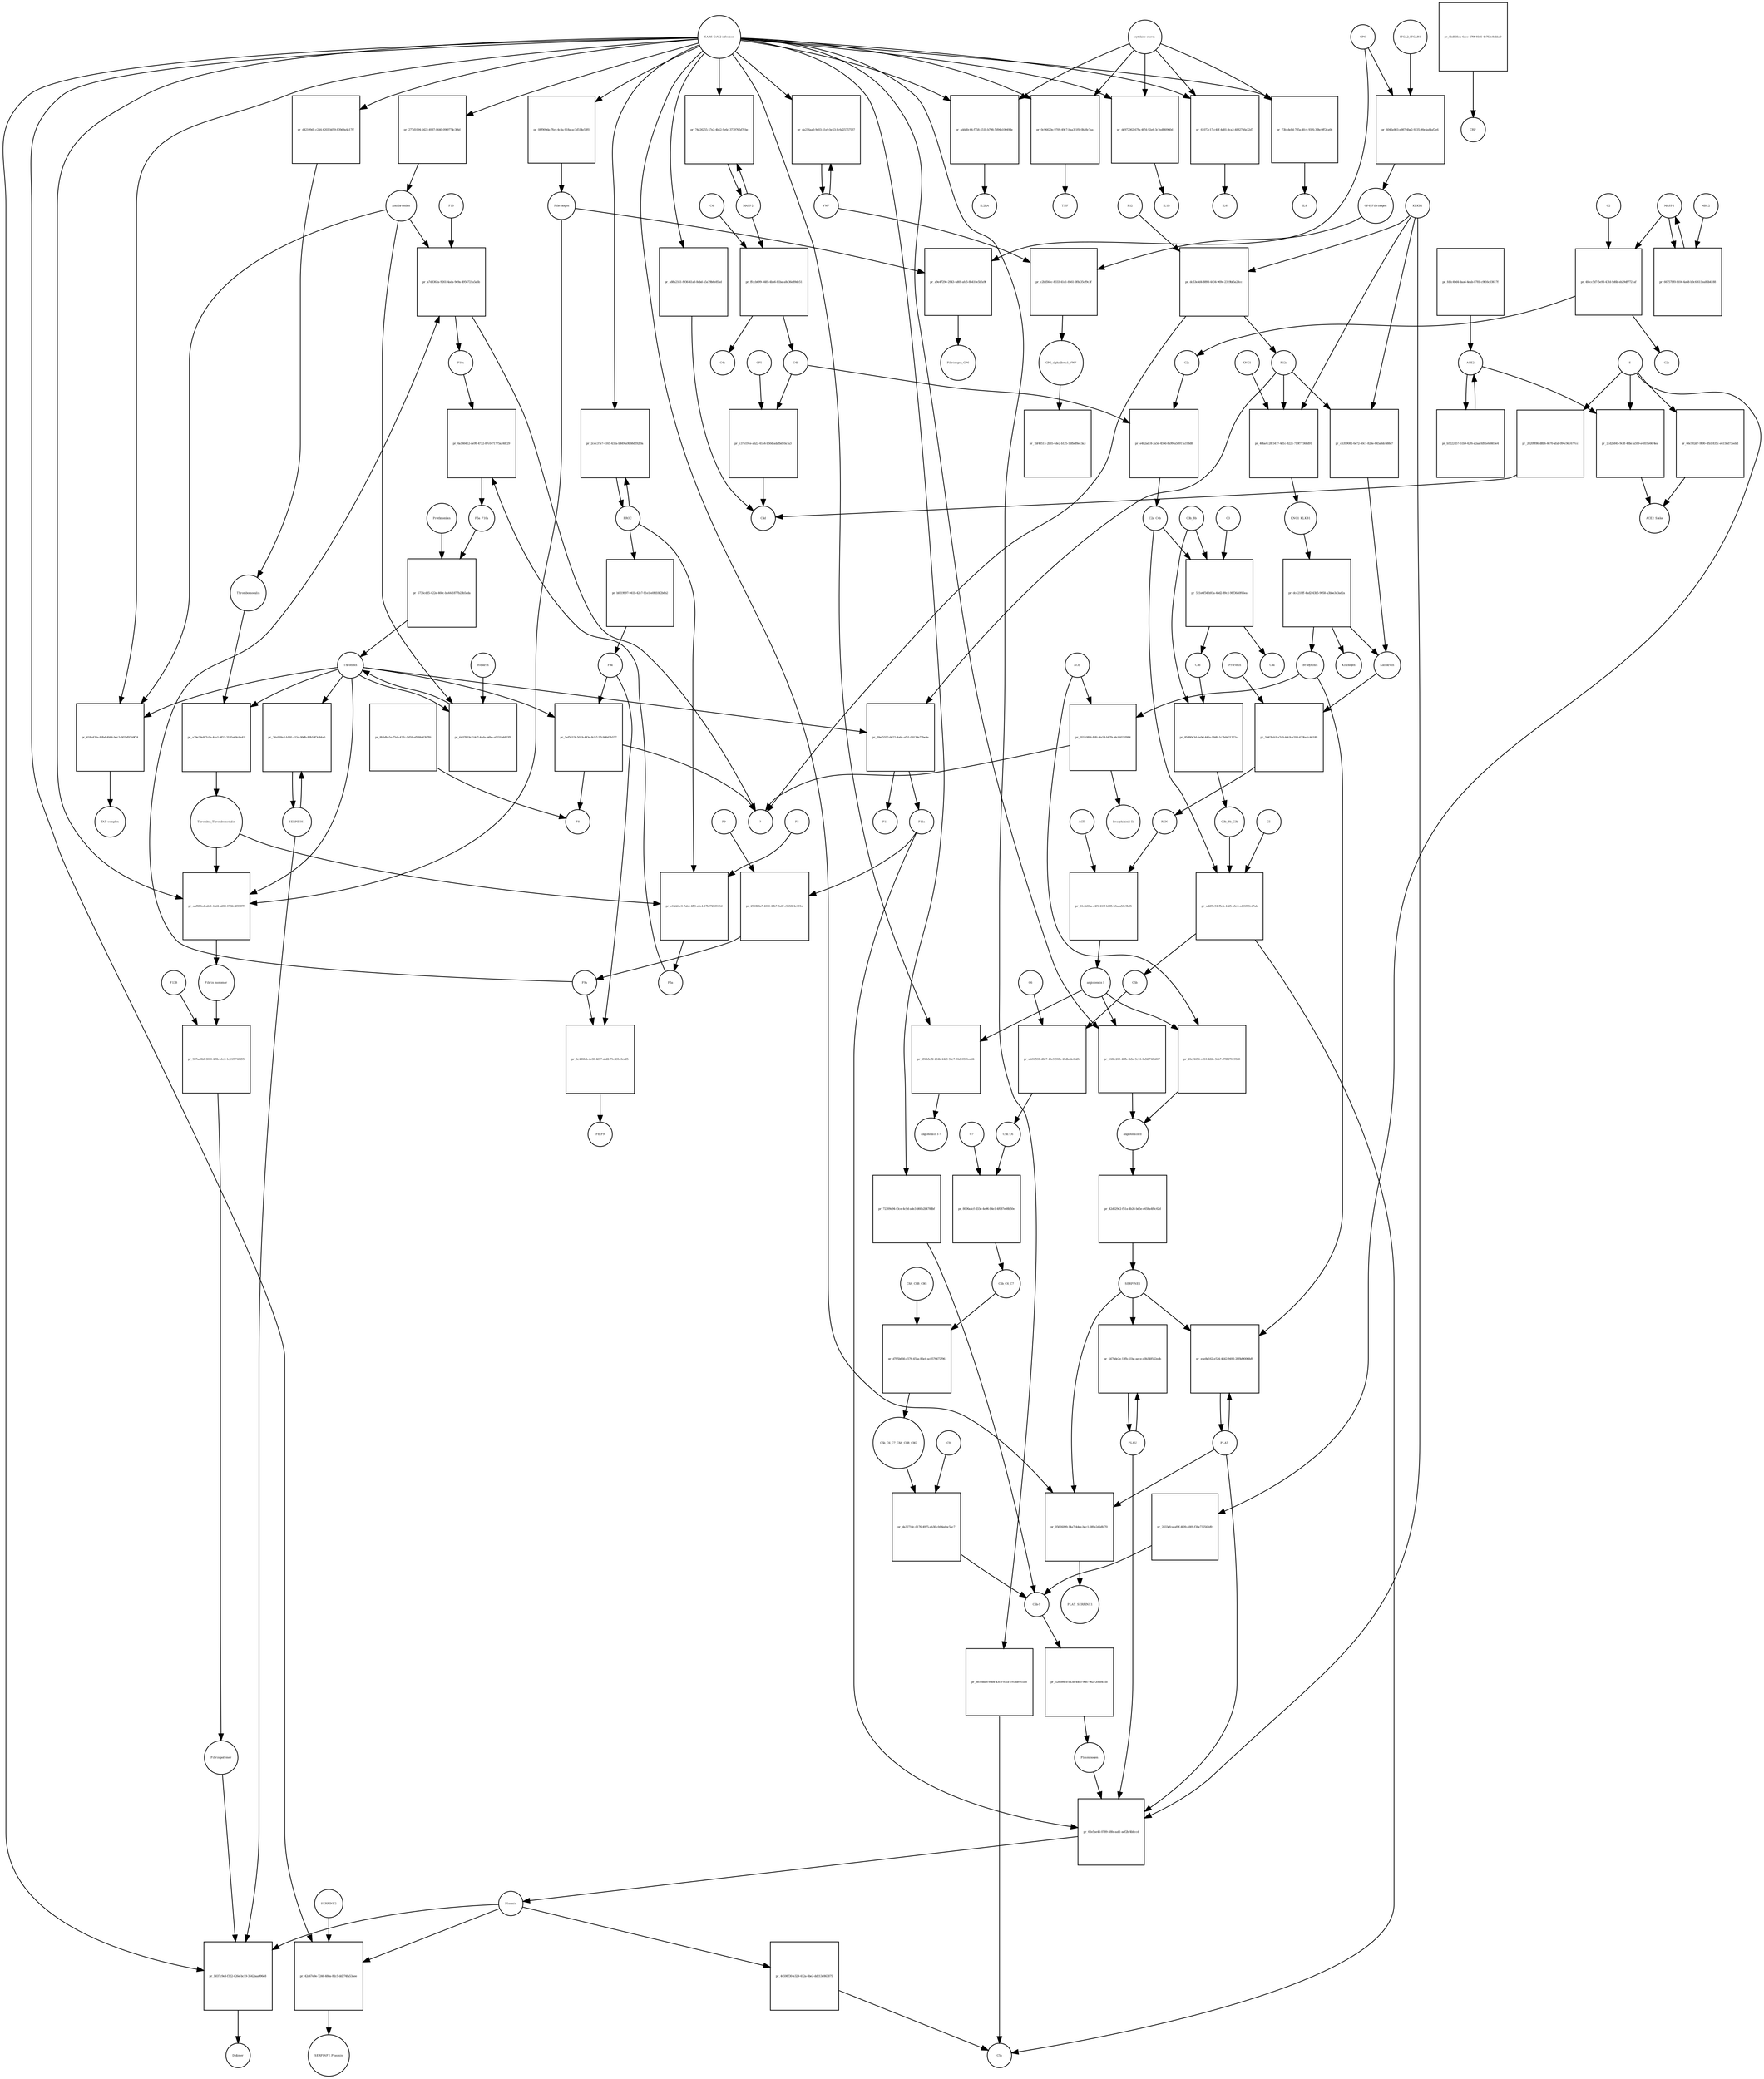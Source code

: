 strict digraph  {
C4b [annotation="", bipartite=0, cls=macromolecule, fontsize=4, label=C4b, shape=circle];
"pr_e482adc8-2a5d-459d-8a99-a58917a198d8" [annotation="", bipartite=1, cls=process, fontsize=4, label="pr_e482adc8-2a5d-459d-8a99-a58917a198d8", shape=square];
C2a [annotation="", bipartite=0, cls=macromolecule, fontsize=4, label=C2a, shape=circle];
C2a_C4b [annotation="", bipartite=0, cls=complex, fontsize=4, label=C2a_C4b, shape=circle];
C3b [annotation="", bipartite=0, cls=macromolecule, fontsize=4, label=C3b, shape=circle];
"pr_85d80c3d-5e9d-446a-994b-1c2b0d21322a" [annotation="", bipartite=1, cls=process, fontsize=4, label="pr_85d80c3d-5e9d-446a-994b-1c2b0d21322a", shape=square];
C3b_Bb [annotation="urn_miriam_pubmed_12440962|urn_miriam_brenda_3.4.21.47", bipartite=0, cls=complex, fontsize=4, label=C3b_Bb, shape=circle];
C3b_Bb_C3b [annotation="urn_miriam_pubmed_12440962|urn_miriam_brenda_34.4.21.47", bipartite=0, cls=complex, fontsize=4, label=C3b_Bb_C3b, shape=circle];
"pr_c37e191e-ab22-41a4-b50d-adafbd10a7a3" [annotation="", bipartite=1, cls=process, fontsize=4, label="pr_c37e191e-ab22-41a4-b50d-adafbd10a7a3", shape=square];
C4d [annotation="", bipartite=0, cls=macromolecule, fontsize=4, label=C4d, shape=circle];
CFI [annotation="urn_miriam_hgnc_HGNC%3A2771", bipartite=0, cls=macromolecule, fontsize=4, label=CFI, shape=circle];
"pr_8b6dba5a-f7eb-427c-9d59-ef988d43b7f6" [annotation="", bipartite=1, cls=process, fontsize=4, label="pr_8b6dba5a-f7eb-427c-9d59-ef988d43b7f6", shape=square];
F8 [annotation="urn_miriam_hgnc_HGNC%3A3546", bipartite=0, cls=macromolecule, fontsize=4, label=F8, shape=circle];
"pr_277d1094-5422-4987-8640-09f9774c3f4d" [annotation="", bipartite=1, cls=process, fontsize=4, label="pr_277d1094-5422-4987-8640-09f9774c3f4d", shape=square];
Antithrombin [annotation="urn_miriam_hgnc_HGNC%3A775", bipartite=0, cls=macromolecule, fontsize=4, label=Antithrombin, shape=circle];
"SARS-CoV-2 infection" [annotation=urn_miriam_taxonomy_2697049, bipartite=0, cls=phenotype, fontsize=4, label="SARS-CoV-2 infection", shape=circle];
S [annotation="urn_miriam_uniprot_P0DTC2|urn_miriam_uniprot_P59594", bipartite=0, cls=macromolecule, fontsize=4, label=S, shape=circle];
"pr_66c902d7-9f00-4fb1-835c-e6158d73eebd" [annotation="", bipartite=1, cls="omitted process", fontsize=4, label="pr_66c902d7-9f00-4fb1-835c-e6158d73eebd", shape=square];
ACE2_Spike [annotation="", bipartite=0, cls=complex, fontsize=4, label=ACE2_Spike, shape=circle];
Bradykinin [annotation="urn_miriam_obo.chebi_CHEBI%3A3165", bipartite=0, cls=macromolecule, fontsize=4, label=Bradykinin, shape=circle];
"pr_05510f66-8dfc-4a54-bb79-34cf6021f884" [annotation="", bipartite=1, cls=process, fontsize=4, label="pr_05510f66-8dfc-4a54-bb79-34cf6021f884", shape=square];
"Bradykinin(1-5)" [annotation="", bipartite=0, cls=macromolecule, fontsize=4, label="Bradykinin(1-5)", shape=circle];
"?" [annotation="", bipartite=0, cls=macromolecule, fontsize=4, label="?", shape=circle];
ACE [annotation="urn_miriam_hgnc_HGNC%3A2707", bipartite=0, cls=macromolecule, fontsize=4, label=ACE, shape=circle];
ACE2 [annotation="urn_miriam_hgnc_HGNC%3A13557", bipartite=0, cls=macromolecule, fontsize=4, label=ACE2, shape=circle];
"pr_b5222457-51b9-42f6-a2aa-fd91e6d403e4" [annotation="", bipartite=1, cls=process, fontsize=4, label="pr_b5222457-51b9-42f6-a2aa-fd91e6d403e4", shape=square];
"pr_2cd25845-9c3f-43bc-a599-e4819e66f4ea" [annotation="", bipartite=1, cls=process, fontsize=4, label="pr_2cd25845-9c3f-43bc-a599-e4819e66f4ea", shape=square];
"pr_fd2c49d4-daa6-4eab-8781-c9f16c03617f" [annotation="", bipartite=1, cls=process, fontsize=4, label="pr_fd2c49d4-daa6-4eab-8781-c9f16c03617f", shape=square];
"angiotensin I" [annotation="urn_miriam_obo.chebi_CHEBI%3A2718", bipartite=0, cls="simple chemical", fontsize=4, label="angiotensin I", shape=circle];
"pr_d92b5cf2-234b-4429-96c7-96d10591ead4" [annotation="", bipartite=1, cls=process, fontsize=4, label="pr_d92b5cf2-234b-4429-96c7-96d10591ead4", shape=square];
"angiotensin I-7" [annotation="urn_miriam_obo.chebi_CHEBI%3A55438", bipartite=0, cls="simple chemical", fontsize=4, label="angiotensin I-7", shape=circle];
"pr_20209f86-d8b6-4670-afaf-094c9dc677cc" [annotation="", bipartite=1, cls=process, fontsize=4, label="pr_20209f86-d8b6-4670-afaf-094c9dc677cc", shape=square];
"pr_2833efca-af0f-4f09-a009-f38e732562d9" [annotation="", bipartite=1, cls=process, fontsize=4, label="pr_2833efca-af0f-4f09-a009-f38e732562d9", shape=square];
"C5b-9" [annotation="", bipartite=0, cls=complex, fontsize=4, label="C5b-9", shape=circle];
"pr_5bd535ca-6acc-479f-93e5-4e752c8dbba0" [annotation="", bipartite=1, cls=process, fontsize=4, label="pr_5bd535ca-6acc-479f-93e5-4e752c8dbba0", shape=square];
CRP [annotation="urn_miriam_hgnc_HGNC%3A2367", bipartite=0, cls=macromolecule, fontsize=4, label=CRP, shape=circle];
VWF [annotation="", bipartite=0, cls=macromolecule, fontsize=4, label=VWF, shape=circle];
"pr_da216aa0-9c03-41e9-bc63-bc6d25757537" [annotation="", bipartite=1, cls=process, fontsize=4, label="pr_da216aa0-9c03-41e9-bc63-bc6d25757537", shape=square];
PROC [annotation="urn_miriam_hgnc_HGNC%3A9451", bipartite=0, cls=macromolecule, fontsize=4, label=PROC, shape=circle];
"pr_2cec37e7-4165-432a-b449-a9b68d292f0a" [annotation="", bipartite=1, cls=process, fontsize=4, label="pr_2cec37e7-4165-432a-b449-a9b68d292f0a", shape=square];
"pr_a88a2161-f936-41a3-8dbd-a5a79b6e85ad" [annotation="", bipartite=1, cls=process, fontsize=4, label="pr_a88a2161-f936-41a3-8dbd-a5a79b6e85ad", shape=square];
Plasmin [annotation="urn_miriam_hgnc_HGNC%3A9051", bipartite=0, cls=macromolecule, fontsize=4, label=Plasmin, shape=circle];
"pr_42d67e9e-7246-488a-82c5-dd274fa53aee" [annotation="", bipartite=1, cls=process, fontsize=4, label="pr_42d67e9e-7246-488a-82c5-dd274fa53aee", shape=square];
SERPINF2 [annotation="urn_miriam_hgnc_HGNC%3A9075", bipartite=0, cls=macromolecule, fontsize=4, label=SERPINF2, shape=circle];
SERPINF2_Plasmin [annotation="", bipartite=0, cls=complex, fontsize=4, label=SERPINF2_Plasmin, shape=circle];
"pr_d42109d1-c244-4203-b059-839d9a4a17ff" [annotation="", bipartite=1, cls=process, fontsize=4, label="pr_d42109d1-c244-4203-b059-839d9a4a17ff", shape=square];
Thrombomodulin [annotation="urn_miriam_hgnc_HGNC%3A11784", bipartite=0, cls=macromolecule, fontsize=4, label=Thrombomodulin, shape=circle];
KLKB1 [annotation=urn_miriam_hgnc_6371, bipartite=0, cls=macromolecule, fontsize=4, label=KLKB1, shape=circle];
"pr_c6399082-6e72-40c1-828e-645a3dc688d7" [annotation="", bipartite=1, cls=process, fontsize=4, label="pr_c6399082-6e72-40c1-828e-645a3dc688d7", shape=square];
Kallikrein [annotation=urn_miriam_hgnc_6371, bipartite=0, cls=macromolecule, fontsize=4, label=Kallikrein, shape=circle];
F12a [annotation="urn_miriam_hgnc_HGNC%3A3530", bipartite=0, cls=macromolecule, fontsize=4, label=F12a, shape=circle];
KNG1_KLKB1 [annotation=urn_miriam_pubmed_17598838, bipartite=0, cls=complex, fontsize=4, label=KNG1_KLKB1, shape=circle];
"pr_dcc218ff-4ad2-43b5-9058-a3bbe3c3ad2a" [annotation="", bipartite=1, cls=process, fontsize=4, label="pr_dcc218ff-4ad2-43b5-9058-a3bbe3c3ad2a", shape=square];
Kininogen [annotation="urn_miriam_hgnc_HGNC%3A6383", bipartite=0, cls=macromolecule, fontsize=4, label=Kininogen, shape=circle];
"pr_72209d94-f3ce-4c9d-ade3-d60b2b478dbf" [annotation="", bipartite=1, cls=process, fontsize=4, label="pr_72209d94-f3ce-4c9d-ade3-d60b2b478dbf", shape=square];
"pr_8fcedda6-edd4-43cb-931a-c913ae951aff" [annotation="", bipartite=1, cls=process, fontsize=4, label="pr_8fcedda6-edd4-43cb-931a-c913ae951aff", shape=square];
C5a [annotation="", bipartite=0, cls=macromolecule, fontsize=4, label=C5a, shape=circle];
PLAT [annotation="urn_miriam_hgnc_HGNC%3A9051", bipartite=0, cls=macromolecule, fontsize=4, label=PLAT, shape=circle];
"pr_e4e8e162-e524-4642-9493-28f8d90068d9" [annotation="", bipartite=1, cls=process, fontsize=4, label="pr_e4e8e162-e524-4642-9493-28f8d90068d9", shape=square];
SERPINE1 [annotation="urn_miriam_hgnc_HGNC%3A8593", bipartite=0, cls=macromolecule, fontsize=4, label=SERPINE1, shape=circle];
AGT [annotation="urn_miriam_hgnc_HGNC%3A333", bipartite=0, cls=macromolecule, fontsize=4, label=AGT, shape=circle];
"pr_61c3d1ba-e4f1-416f-b085-b9aea56c9b35" [annotation="", bipartite=1, cls=process, fontsize=4, label="pr_61c3d1ba-e4f1-416f-b085-b9aea56c9b35", shape=square];
REN [annotation="urn_miriam_hgnc_HGNC%3A9958", bipartite=0, cls=macromolecule, fontsize=4, label=REN, shape=circle];
C2 [annotation="urn_miriam_hgnc_HGNC%3A1248", bipartite=0, cls=macromolecule, fontsize=4, label=C2, shape=circle];
"pr_4fecc5d7-5e93-43fd-9d6b-eb29df7721af" [annotation="", bipartite=1, cls=process, fontsize=4, label="pr_4fecc5d7-5e93-43fd-9d6b-eb29df7721af", shape=square];
C2b [annotation="", bipartite=0, cls=macromolecule, fontsize=4, label=C2b, shape=circle];
MASP1 [annotation="", bipartite=0, cls=macromolecule, fontsize=4, label=MASP1, shape=circle];
MASP2 [annotation="", bipartite=0, cls=macromolecule, fontsize=4, label=MASP2, shape=circle];
"pr_74e26255-57e2-4b52-9e6c-3739765d7cbe" [annotation="", bipartite=1, cls=process, fontsize=4, label="pr_74e26255-57e2-4b52-9e6c-3739765d7cbe", shape=square];
"pr_66757bf0-f104-4a68-b0c6-611ea86b4188" [annotation="", bipartite=1, cls=process, fontsize=4, label="pr_66757bf0-f104-4a68-b0c6-611ea86b4188", shape=square];
MBL2 [annotation=urn_miriam_hgnc_6902, bipartite=0, cls=macromolecule, fontsize=4, label=MBL2, shape=circle];
F10 [annotation="urn_miriam_hgnc_HGNC%3A3528", bipartite=0, cls=macromolecule, fontsize=4, label=F10, shape=circle];
"pr_a7d8362a-9261-4ada-9e9a-4956721a5a6b" [annotation="", bipartite=1, cls=process, fontsize=4, label="pr_a7d8362a-9261-4ada-9e9a-4956721a5a6b", shape=square];
F10a [annotation="urn_miriam_hgnc_HGNC%3A3528", bipartite=0, cls=macromolecule, fontsize=4, label=F10a, shape=circle];
F9a [annotation="", bipartite=0, cls=macromolecule, fontsize=4, label=F9a, shape=circle];
C3 [annotation="urn_miriam_hgnc_HGNC%3A1318", bipartite=0, cls=macromolecule, fontsize=4, label=C3, shape=circle];
"pr_521e6f54-b93a-48d2-89c2-98f36a0f66ea" [annotation="", bipartite=1, cls=process, fontsize=4, label="pr_521e6f54-b93a-48d2-89c2-98f36a0f66ea", shape=square];
C3a [annotation="", bipartite=0, cls=macromolecule, fontsize=4, label=C3a, shape=circle];
Prorenin [annotation="", bipartite=0, cls=macromolecule, fontsize=4, label=Prorenin, shape=circle];
"pr_5942fab3-a7d0-4dc9-a208-430ba1c46189" [annotation="", bipartite=1, cls=process, fontsize=4, label="pr_5942fab3-a7d0-4dc9-a208-430ba1c46189", shape=square];
F8a [annotation="urn_miriam_hgnc_HGNC%3A3546", bipartite=0, cls=macromolecule, fontsize=4, label=F8a, shape=circle];
"pr_5ef5615f-5019-443e-8cb7-57c8d6d2b577" [annotation="", bipartite=1, cls=process, fontsize=4, label="pr_5ef5615f-5019-443e-8cb7-57c8d6d2b577", shape=square];
Thrombin [annotation="urn_miriam_hgnc_HGNC%3A3535", bipartite=0, cls=macromolecule, fontsize=4, label=Thrombin, shape=circle];
"pr_6407819c-14c7-44da-b6be-af4310dd82f9" [annotation="", bipartite=1, cls=process, fontsize=4, label="pr_6407819c-14c7-44da-b6be-af4310dd82f9", shape=square];
Heparin [annotation="urn_miriam_pubmed_708377|urn_miriam_obo.chebi_CHEBI%3A28304", bipartite=0, cls="simple chemical", fontsize=4, label=Heparin, shape=circle];
"pr_26cf4656-cd10-422e-9db7-d78f27619568" [annotation="", bipartite=1, cls=process, fontsize=4, label="pr_26cf4656-cd10-422e-9db7-d78f27619568", shape=square];
"angiotensin II" [annotation="urn_miriam_obo.chebi_CHEBI%3A2718", bipartite=0, cls="simple chemical", fontsize=4, label="angiotensin II", shape=circle];
PLAU [annotation="", bipartite=0, cls=macromolecule, fontsize=4, label=PLAU, shape=circle];
"pr_5478de2e-12fb-41ba-aece-d0b348542edb" [annotation="", bipartite=1, cls=process, fontsize=4, label="pr_5478de2e-12fb-41ba-aece-d0b348542edb", shape=square];
F12 [annotation="urn_miriam_hgnc_HGNC%3A3530", bipartite=0, cls=macromolecule, fontsize=4, label=F12, shape=circle];
"pr_dc53e3d4-8898-4434-969c-2319bf5a28cc" [annotation="", bipartite=1, cls=process, fontsize=4, label="pr_dc53e3d4-8898-4434-969c-2319bf5a28cc", shape=square];
"pr_39ef5552-6622-4a6c-af51-09139a72be8e" [annotation="", bipartite=1, cls=process, fontsize=4, label="pr_39ef5552-6622-4a6c-af51-09139a72be8e", shape=square];
F11 [annotation="urn_miriam_hgnc_HGNC%3A3529", bipartite=0, cls=macromolecule, fontsize=4, label=F11, shape=circle];
F11a [annotation="urn_miriam_hgnc_HGNC%3A3529", bipartite=0, cls=macromolecule, fontsize=4, label=F11a, shape=circle];
C4 [annotation="", bipartite=0, cls=macromolecule, fontsize=4, label=C4, shape=circle];
"pr_ffccb699-3485-4bb6-81ba-a8c36e89de51" [annotation="", bipartite=1, cls=process, fontsize=4, label="pr_ffccb699-3485-4bb6-81ba-a8c36e89de51", shape=square];
C4a [annotation="", bipartite=0, cls=macromolecule, fontsize=4, label=C4a, shape=circle];
"pr_05626099-14a7-4dee-bcc1-089e2d6dfc70" [annotation="", bipartite=1, cls=process, fontsize=4, label="pr_05626099-14a7-4dee-bcc1-089e2d6dfc70", shape=square];
PLAT_SERPINE1 [annotation=urn_miriam_pubmed_22449964, bipartite=0, cls=complex, fontsize=4, label=PLAT_SERPINE1, shape=circle];
"pr_6c4d6fab-de30-4217-ab22-71c431e3ca25" [annotation="", bipartite=1, cls=process, fontsize=4, label="pr_6c4d6fab-de30-4217-ab22-71c431e3ca25", shape=square];
F8_F9 [annotation=urn_miriam_pubmed_22471307, bipartite=0, cls=complex, fontsize=4, label=F8_F9, shape=circle];
"pr_6a146412-de99-4722-87c0-71775a248f29" [annotation="", bipartite=1, cls=process, fontsize=4, label="pr_6a146412-de99-4722-87c0-71775a248f29", shape=square];
F5a [annotation="urn_miriam_hgnc_HGNC%3A3542", bipartite=0, cls=macromolecule, fontsize=4, label=F5a, shape=circle];
F5a_F10a [annotation=urn_miriam_pubmed_2303476, bipartite=0, cls=complex, fontsize=4, label=F5a_F10a, shape=circle];
F5 [annotation="urn_miriam_hgnc_HGNC%3A3541", bipartite=0, cls=macromolecule, fontsize=4, label=F5, shape=circle];
"pr_e04dd4c0-7ab3-4ff3-a9e4-17b97233949d" [annotation="", bipartite=1, cls=process, fontsize=4, label="pr_e04dd4c0-7ab3-4ff3-a9e4-17b97233949d", shape=square];
Thrombin_Thrombomodulin [annotation="urn_miriam_pubmed_6282863|urn_miriam_taxonomy_9986", bipartite=0, cls=complex, fontsize=4, label=Thrombin_Thrombomodulin, shape=circle];
SERPINH1 [annotation="urn_miriam_hgnc_HGNC%3A1546", bipartite=0, cls=macromolecule, fontsize=4, label=SERPINH1, shape=circle];
"pr_24a969a2-b191-415d-99db-8db54f3c84a0" [annotation="", bipartite=1, cls=process, fontsize=4, label="pr_24a969a2-b191-415d-99db-8db54f3c84a0", shape=square];
Fibrinogen [annotation=urn_miriam_pubmed_19296670, bipartite=0, cls=complex, fontsize=4, label=Fibrinogen, shape=circle];
"pr_aaf880ed-a2d1-44d4-a283-0732c4f3987f" [annotation="", bipartite=1, cls=process, fontsize=4, label="pr_aaf880ed-a2d1-44d4-a283-0732c4f3987f", shape=square];
"Fibrin monomer" [annotation="", bipartite=0, cls=macromolecule, fontsize=4, label="Fibrin monomer", shape=circle];
C5 [annotation="urn_miriam_hgnc_HGNC%3A1331", bipartite=0, cls=macromolecule, fontsize=4, label=C5, shape=circle];
"pr_a42f1c94-f5cb-4425-b5c3-ed21f69cd7ab" [annotation="", bipartite=1, cls=process, fontsize=4, label="pr_a42f1c94-f5cb-4425-b5c3-ed21f69cd7ab", shape=square];
C5b [annotation="", bipartite=0, cls=macromolecule, fontsize=4, label=C5b, shape=circle];
"pr_ab31f598-d8c7-40e9-908e-20dbcde6b2fc" [annotation="", bipartite=1, cls=process, fontsize=4, label="pr_ab31f598-d8c7-40e9-908e-20dbcde6b2fc", shape=square];
C6 [annotation="urn_miriam_hgnc_HGNC%3A1339", bipartite=0, cls=macromolecule, fontsize=4, label=C6, shape=circle];
C5b_C6 [annotation="", bipartite=0, cls=complex, fontsize=4, label=C5b_C6, shape=circle];
"pr_8006a5cf-d33e-4e96-b4e1-4f087e08b50e" [annotation="", bipartite=1, cls=process, fontsize=4, label="pr_8006a5cf-d33e-4e96-b4e1-4f087e08b50e", shape=square];
C7 [annotation="urn_miriam_hgnc_HGNC%3A1346", bipartite=0, cls=macromolecule, fontsize=4, label=C7, shape=circle];
C5b_C6_C7 [annotation=urn_miriam_pubmed_28630159, bipartite=0, cls=complex, fontsize=4, label=C5b_C6_C7, shape=circle];
"pr_d705b666-a576-455a-86e4-ac8576672f96" [annotation="", bipartite=1, cls=process, fontsize=4, label="pr_d705b666-a576-455a-86e4-ac8576672f96", shape=square];
C8A_C8B_C8G [annotation="", bipartite=0, cls=complex, fontsize=4, label=C8A_C8B_C8G, shape=circle];
C5b_C6_C7_C8A_C8B_C8G [annotation=urn_miriam_pubmed_28630159, bipartite=0, cls=complex, fontsize=4, label=C5b_C6_C7_C8A_C8B_C8G, shape=circle];
"pr_da32710c-0176-4975-ab30-cb94edbc5ac7" [annotation="", bipartite=1, cls=process, fontsize=4, label="pr_da32710c-0176-4975-ab30-cb94edbc5ac7", shape=square];
C9 [annotation="urn_miriam_hgnc_HGNC%3A1358", bipartite=0, cls=macromolecule, fontsize=4, label=C9, shape=circle];
"pr_168fc269-48fb-4b5e-9c16-6a52f748b867" [annotation="", bipartite=1, cls=process, fontsize=4, label="pr_168fc269-48fb-4b5e-9c16-6a52f748b867", shape=square];
"pr_dc972062-67fa-4f7d-92e6-3c7edf80960d" [annotation="", bipartite=1, cls=process, fontsize=4, label="pr_dc972062-67fa-4f7d-92e6-3c7edf80960d", shape=square];
IL1B [annotation=urn_miriam_hgnc_5992, bipartite=0, cls=macromolecule, fontsize=4, label=IL1B, shape=circle];
"cytokine storm" [annotation=urn_miriam_pubmed_2504360, bipartite=0, cls=phenotype, fontsize=4, label="cytokine storm", shape=circle];
"pr_08f909da-7fe4-4c3a-918a-ac3d514e52f0" [annotation="", bipartite=1, cls=process, fontsize=4, label="pr_08f909da-7fe4-4c3a-918a-ac3d514e52f0", shape=square];
"pr_61072c17-c48f-4d81-8ca2-4882756e32d7" [annotation="", bipartite=1, cls=process, fontsize=4, label="pr_61072c17-c48f-4d81-8ca2-4882756e32d7", shape=square];
IL6 [annotation=urn_miriam_hgnc_6018, bipartite=0, cls=macromolecule, fontsize=4, label=IL6, shape=circle];
"pr_73b1debd-785a-4fc4-93f6-30bc0ff2ca66" [annotation="", bipartite=1, cls=process, fontsize=4, label="pr_73b1debd-785a-4fc4-93f6-30bc0ff2ca66", shape=square];
IL8 [annotation="urn_miriam_hgnc_HGNC%3A6025", bipartite=0, cls=macromolecule, fontsize=4, label=IL8, shape=circle];
"pr_addd0c44-f758-451b-b798-5d94b10049de" [annotation="", bipartite=1, cls=process, fontsize=4, label="pr_addd0c44-f758-451b-b798-5d94b10049de", shape=square];
IL2RA [annotation="urn_miriam_hgnc_HGNC%3A6008", bipartite=0, cls=macromolecule, fontsize=4, label=IL2RA, shape=circle];
Plasminogen [annotation="urn_miriam_hgnc_HGNC%3A9071", bipartite=0, cls=macromolecule, fontsize=4, label=Plasminogen, shape=circle];
"pr_62e5ae45-0789-48fe-aaf1-aef2bf4bbccd" [annotation="", bipartite=1, cls=process, fontsize=4, label="pr_62e5ae45-0789-48fe-aaf1-aef2bf4bbccd", shape=square];
"pr_418e432e-8dbd-4bb6-b6c3-002bf97b9f74" [annotation="", bipartite=1, cls=process, fontsize=4, label="pr_418e432e-8dbd-4bb6-b6c3-002bf97b9f74", shape=square];
"TAT complex" [annotation=urn_miriam_pubmed_22930518, bipartite=0, cls=complex, fontsize=4, label="TAT complex", shape=circle];
Prothrombin [annotation="urn_miriam_hgnc_HGNC%3A3535", bipartite=0, cls=macromolecule, fontsize=4, label=Prothrombin, shape=circle];
"pr_5736cdd5-422e-460c-ba44-1877b23b5ada" [annotation="", bipartite=1, cls=process, fontsize=4, label="pr_5736cdd5-422e-460c-ba44-1877b23b5ada", shape=square];
"pr_bfd19997-941b-42e7-91e1-e0fd18f2b8b2" [annotation="", bipartite=1, cls=process, fontsize=4, label="pr_bfd19997-941b-42e7-91e1-e0fd18f2b8b2", shape=square];
"pr_42d629c2-f51a-4b26-bd5e-e658a4f8c62d" [annotation="", bipartite=1, cls=process, fontsize=4, label="pr_42d629c2-f51a-4b26-bd5e-e658a4f8c62d", shape=square];
"pr_a39e29a8-7c0a-4aa1-9f11-3185a69c6e41" [annotation="", bipartite=1, cls=process, fontsize=4, label="pr_a39e29a8-7c0a-4aa1-9f11-3185a69c6e41", shape=square];
F9 [annotation="urn_miriam_hgnc_HGNC%3A35531", bipartite=0, cls=macromolecule, fontsize=4, label=F9, shape=circle];
"pr_2518b0a7-4060-49b7-9a8f-c555824c691e" [annotation="", bipartite=1, cls=process, fontsize=4, label="pr_2518b0a7-4060-49b7-9a8f-c555824c691e", shape=square];
"pr_40ba4c28-5477-4d1c-8221-719f77368d91" [annotation="", bipartite=1, cls=process, fontsize=4, label="pr_40ba4c28-5477-4d1c-8221-719f77368d91", shape=square];
KNG1 [annotation=urn_miriam_hgnc_6383, bipartite=0, cls=macromolecule, fontsize=4, label=KNG1, shape=circle];
"pr_528686cd-ba3b-4dc5-9dfc-9d2720ad455b" [annotation="", bipartite=1, cls=process, fontsize=4, label="pr_528686cd-ba3b-4dc5-9dfc-9d2720ad455b", shape=square];
"pr_44598f30-e329-412a-8be2-dd213c863875" [annotation="", bipartite=1, cls=process, fontsize=4, label="pr_44598f30-e329-412a-8be2-dd213c863875", shape=square];
"pr_0c96620e-9709-49c7-baa3-1f0c0b28c7aa" [annotation="", bipartite=1, cls=process, fontsize=4, label="pr_0c96620e-9709-49c7-baa3-1f0c0b28c7aa", shape=square];
TNF [annotation=urn_miriam_hgnc_11892, bipartite=0, cls=macromolecule, fontsize=4, label=TNF, shape=circle];
"pr_987ae0b0-3000-4f0b-b1c2-1c11f1740d95" [annotation="", bipartite=1, cls=process, fontsize=4, label="pr_987ae0b0-3000-4f0b-b1c2-1c11f1740d95", shape=square];
"Fibrin polymer" [annotation="", bipartite=0, cls=macromolecule, fontsize=4, label="Fibrin polymer", shape=circle];
F13B [annotation="", bipartite=0, cls=macromolecule, fontsize=4, label=F13B, shape=circle];
"pr_b037c9e3-f322-426e-bc19-3542baa996e8" [annotation="", bipartite=1, cls=process, fontsize=4, label="pr_b037c9e3-f322-426e-bc19-3542baa996e8", shape=square];
"D-dimer" [annotation=urn_miriam_pubmed_19008457, bipartite=0, cls=macromolecule, fontsize=4, label="D-dimer", shape=circle];
GP6_alpha2beta1_VWF [annotation="", bipartite=0, cls=complex, fontsize=4, label=GP6_alpha2beta1_VWF, shape=circle];
"pr_1bf43511-2b65-4de2-b125-16fbdf8ec3a3" [annotation="", bipartite=1, cls="omitted process", fontsize=4, label="pr_1bf43511-2b65-4de2-b125-16fbdf8ec3a3", shape=square];
GP6 [annotation=urn_miriam_hgnc_14388, bipartite=0, cls=macromolecule, fontsize=4, label=GP6, shape=circle];
"pr_6045e803-e987-4ba2-9235-90e4ad4af2e6" [annotation="", bipartite=1, cls=process, fontsize=4, label="pr_6045e803-e987-4ba2-9235-90e4ad4af2e6", shape=square];
ITGA2_ITGAB1 [annotation="urn_miriam_intact_EBI-16428357", bipartite=0, cls=complex, fontsize=4, label=ITGA2_ITGAB1, shape=circle];
GP6_Fibrinogen [annotation="", bipartite=0, cls=complex, fontsize=4, label=GP6_Fibrinogen, shape=circle];
"pr_c2bd56ec-8333-41c1-8561-0f8a35cf9c3f" [annotation="", bipartite=1, cls=process, fontsize=4, label="pr_c2bd56ec-8333-41c1-8561-0f8a35cf9c3f", shape=square];
"pr_a9e4729e-2943-4d69-afc5-8b410e5bfa9f" [annotation="", bipartite=1, cls=process, fontsize=4, label="pr_a9e4729e-2943-4d69-afc5-8b410e5bfa9f", shape=square];
Fibrinogen_GP6 [annotation=urn_miriam_pubmed_19296670, bipartite=0, cls=complex, fontsize=4, label=Fibrinogen_GP6, shape=circle];
C4b -> "pr_e482adc8-2a5d-459d-8a99-a58917a198d8"  [annotation="", interaction_type=consumption];
C4b -> "pr_c37e191e-ab22-41a4-b50d-adafbd10a7a3"  [annotation="", interaction_type=consumption];
"pr_e482adc8-2a5d-459d-8a99-a58917a198d8" -> C2a_C4b  [annotation="", interaction_type=production];
C2a -> "pr_e482adc8-2a5d-459d-8a99-a58917a198d8"  [annotation="", interaction_type=consumption];
C2a_C4b -> "pr_521e6f54-b93a-48d2-89c2-98f36a0f66ea"  [annotation=urn_miriam_pubmed_12440962, interaction_type=catalysis];
C2a_C4b -> "pr_a42f1c94-f5cb-4425-b5c3-ed21f69cd7ab"  [annotation=urn_miriam_pubmed_28630159, interaction_type=catalysis];
C3b -> "pr_85d80c3d-5e9d-446a-994b-1c2b0d21322a"  [annotation="", interaction_type=consumption];
"pr_85d80c3d-5e9d-446a-994b-1c2b0d21322a" -> C3b_Bb_C3b  [annotation="", interaction_type=production];
C3b_Bb -> "pr_85d80c3d-5e9d-446a-994b-1c2b0d21322a"  [annotation="", interaction_type=consumption];
C3b_Bb -> "pr_521e6f54-b93a-48d2-89c2-98f36a0f66ea"  [annotation=urn_miriam_pubmed_12440962, interaction_type=catalysis];
C3b_Bb_C3b -> "pr_a42f1c94-f5cb-4425-b5c3-ed21f69cd7ab"  [annotation=urn_miriam_pubmed_28630159, interaction_type=catalysis];
"pr_c37e191e-ab22-41a4-b50d-adafbd10a7a3" -> C4d  [annotation="", interaction_type=production];
CFI -> "pr_c37e191e-ab22-41a4-b50d-adafbd10a7a3"  [annotation=urn_miriam_pubmed_19362461, interaction_type=catalysis];
"pr_8b6dba5a-f7eb-427c-9d59-ef988d43b7f6" -> F8  [annotation="", interaction_type=production];
"pr_277d1094-5422-4987-8640-09f9774c3f4d" -> Antithrombin  [annotation="", interaction_type=production];
Antithrombin -> "pr_a7d8362a-9261-4ada-9e9a-4956721a5a6b"  [annotation="urn_miriam_pubmed_11551226|urn_miriam_pubmed_15853774", interaction_type=inhibition];
Antithrombin -> "pr_6407819c-14c7-44da-b6be-af4310dd82f9"  [annotation=urn_miriam_pubmed_15853774, interaction_type=inhibition];
Antithrombin -> "pr_418e432e-8dbd-4bb6-b6c3-002bf97b9f74"  [annotation="", interaction_type=consumption];
"SARS-CoV-2 infection" -> "pr_277d1094-5422-4987-8640-09f9774c3f4d"  [annotation=urn_miriam_pubmed_32302438, interaction_type="necessary stimulation"];
"SARS-CoV-2 infection" -> "pr_d92b5cf2-234b-4429-96c7-96d10591ead4"  [annotation=urn_miriam_pubmed_23392115, interaction_type=inhibition];
"SARS-CoV-2 infection" -> "pr_da216aa0-9c03-41e9-bc63-bc6d25757537"  [annotation=urn_miriam_pubmed_32367170, interaction_type="necessary stimulation"];
"SARS-CoV-2 infection" -> "pr_2cec37e7-4165-432a-b449-a9b68d292f0a"  [annotation=urn_miriam_pubmed_32302438, interaction_type="necessary stimulation"];
"SARS-CoV-2 infection" -> "pr_a88a2161-f936-41a3-8dbd-a5a79b6e85ad"  [annotation=urn_miriam_pubmed_32299776, interaction_type=stimulation];
"SARS-CoV-2 infection" -> "pr_42d67e9e-7246-488a-82c5-dd274fa53aee"  [annotation="urn_miriam_pubmed_2437112|urn_miriam_doi_10.1101%2F2020.04.25.20077842", interaction_type=stimulation];
"SARS-CoV-2 infection" -> "pr_d42109d1-c244-4203-b059-839d9a4a17ff"  [annotation="urn_miriam_doi_10.1101%2F2020.04.25.20077842", interaction_type="necessary stimulation"];
"SARS-CoV-2 infection" -> "pr_72209d94-f3ce-4c9d-ade3-d60b2b478dbf"  [annotation=urn_miriam_pmc_PMC7260598, interaction_type="necessary stimulation"];
"SARS-CoV-2 infection" -> "pr_8fcedda6-edd4-43cb-931a-c913ae951aff"  [annotation=urn_miriam_pmc_PMC7260598, interaction_type="necessary stimulation"];
"SARS-CoV-2 infection" -> "pr_74e26255-57e2-4b52-9e6c-3739765d7cbe"  [annotation="urn_miriam_pubmed_11290788|urn_miriam_pubmed_32299776", interaction_type=stimulation];
"SARS-CoV-2 infection" -> "pr_05626099-14a7-4dee-bcc1-089e2d6dfc70"  [annotation="urn_miriam_pubmed_22449964|urn_miriam_doi_10.1101%2F2020.04.25.20077842", interaction_type="necessary stimulation"];
"SARS-CoV-2 infection" -> "pr_aaf880ed-a2d1-44d4-a283-0732c4f3987f"  [annotation="urn_miriam_pubmed_6282863|urn_miriam_pubmed_28228446|urn_miriam_pubmed_2117226", interaction_type="necessary stimulation"];
"SARS-CoV-2 infection" -> "pr_168fc269-48fb-4b5e-9c16-6a52f748b867"  [annotation=urn_miriam_pubmed_32048163, interaction_type=catalysis];
"SARS-CoV-2 infection" -> "pr_dc972062-67fa-4f7d-92e6-3c7edf80960d"  [annotation=urn_miriam_pubmed_32171193, interaction_type=stimulation];
"SARS-CoV-2 infection" -> "pr_08f909da-7fe4-4c3a-918a-ac3d514e52f0"  [annotation="", interaction_type=consumption];
"SARS-CoV-2 infection" -> "pr_61072c17-c48f-4d81-8ca2-4882756e32d7"  [annotation=urn_miriam_pubmed_32286245, interaction_type=stimulation];
"SARS-CoV-2 infection" -> "pr_73b1debd-785a-4fc4-93f6-30bc0ff2ca66"  [annotation=urn_miriam_pubmed_32286245, interaction_type=stimulation];
"SARS-CoV-2 infection" -> "pr_addd0c44-f758-451b-b798-5d94b10049de"  [annotation=urn_miriam_pubmed_32286245, interaction_type=stimulation];
"SARS-CoV-2 infection" -> "pr_418e432e-8dbd-4bb6-b6c3-002bf97b9f74"  [annotation="urn_miriam_pubmed_22930518|urn_miriam_doi_10.1101%2F2020.04.25.20077842", interaction_type="necessary stimulation"];
"SARS-CoV-2 infection" -> "pr_0c96620e-9709-49c7-baa3-1f0c0b28c7aa"  [annotation=urn_miriam_pubmed_32504360, interaction_type=stimulation];
"SARS-CoV-2 infection" -> "pr_b037c9e3-f322-426e-bc19-3542baa996e8"  [annotation="urn_miriam_pubmed_29096812|urn_miriam_pubmed_10574983|urn_miriam_pubmed_32172226", interaction_type="necessary stimulation"];
S -> "pr_66c902d7-9f00-4fb1-835c-e6158d73eebd"  [annotation="", interaction_type=consumption];
S -> "pr_2cd25845-9c3f-43bc-a599-e4819e66f4ea"  [annotation="", interaction_type=consumption];
S -> "pr_20209f86-d8b6-4670-afaf-094c9dc677cc"  [annotation="", interaction_type=consumption];
S -> "pr_2833efca-af0f-4f09-a009-f38e732562d9"  [annotation="", interaction_type=consumption];
"pr_66c902d7-9f00-4fb1-835c-e6158d73eebd" -> ACE2_Spike  [annotation="", interaction_type=production];
Bradykinin -> "pr_05510f66-8dfc-4a54-bb79-34cf6021f884"  [annotation="", interaction_type=consumption];
Bradykinin -> "pr_e4e8e162-e524-4642-9493-28f8d90068d9"  [annotation="urn_miriam_pubmed_10373228|urn_miriam_pubmed_2769655", interaction_type=catalysis];
"pr_05510f66-8dfc-4a54-bb79-34cf6021f884" -> "Bradykinin(1-5)"  [annotation="", interaction_type=production];
"pr_05510f66-8dfc-4a54-bb79-34cf6021f884" -> "?"  [annotation="", interaction_type=production];
ACE -> "pr_05510f66-8dfc-4a54-bb79-34cf6021f884"  [annotation=urn_miriam_pubmed_10969042, interaction_type=catalysis];
ACE -> "pr_26cf4656-cd10-422e-9db7-d78f27619568"  [annotation="urn_miriam_taxonomy_9606|urn_miriam_pubmed_190881|urn_miriam_pubmed_10969042", interaction_type=catalysis];
ACE2 -> "pr_b5222457-51b9-42f6-a2aa-fd91e6d403e4"  [annotation="", interaction_type=consumption];
ACE2 -> "pr_2cd25845-9c3f-43bc-a599-e4819e66f4ea"  [annotation="", interaction_type=consumption];
"pr_b5222457-51b9-42f6-a2aa-fd91e6d403e4" -> ACE2  [annotation="", interaction_type=production];
"pr_2cd25845-9c3f-43bc-a599-e4819e66f4ea" -> ACE2_Spike  [annotation="", interaction_type=production];
"pr_fd2c49d4-daa6-4eab-8781-c9f16c03617f" -> ACE2  [annotation="", interaction_type=production];
"angiotensin I" -> "pr_d92b5cf2-234b-4429-96c7-96d10591ead4"  [annotation="", interaction_type=consumption];
"angiotensin I" -> "pr_26cf4656-cd10-422e-9db7-d78f27619568"  [annotation="", interaction_type=consumption];
"angiotensin I" -> "pr_168fc269-48fb-4b5e-9c16-6a52f748b867"  [annotation="", interaction_type=consumption];
"pr_d92b5cf2-234b-4429-96c7-96d10591ead4" -> "angiotensin I-7"  [annotation="", interaction_type=production];
"pr_20209f86-d8b6-4670-afaf-094c9dc677cc" -> C4d  [annotation="", interaction_type=production];
"pr_2833efca-af0f-4f09-a009-f38e732562d9" -> "C5b-9"  [annotation="", interaction_type=production];
"C5b-9" -> "pr_528686cd-ba3b-4dc5-9dfc-9d2720ad455b"  [annotation="", interaction_type=consumption];
"pr_5bd535ca-6acc-479f-93e5-4e752c8dbba0" -> CRP  [annotation="", interaction_type=production];
VWF -> "pr_da216aa0-9c03-41e9-bc63-bc6d25757537"  [annotation="", interaction_type=consumption];
VWF -> "pr_c2bd56ec-8333-41c1-8561-0f8a35cf9c3f"  [annotation="", interaction_type=consumption];
"pr_da216aa0-9c03-41e9-bc63-bc6d25757537" -> VWF  [annotation="", interaction_type=production];
PROC -> "pr_2cec37e7-4165-432a-b449-a9b68d292f0a"  [annotation="", interaction_type=consumption];
PROC -> "pr_e04dd4c0-7ab3-4ff3-a9e4-17b97233949d"  [annotation="urn_miriam_pubmed_6282863|urn_miriam_pubmed_6572921|urn_miriam_pubmed_2322551", interaction_type=inhibition];
PROC -> "pr_bfd19997-941b-42e7-91e1-e0fd18f2b8b2"  [annotation="", interaction_type=consumption];
"pr_2cec37e7-4165-432a-b449-a9b68d292f0a" -> PROC  [annotation="", interaction_type=production];
"pr_a88a2161-f936-41a3-8dbd-a5a79b6e85ad" -> C4d  [annotation="", interaction_type=production];
Plasmin -> "pr_42d67e9e-7246-488a-82c5-dd274fa53aee"  [annotation="", interaction_type=consumption];
Plasmin -> "pr_44598f30-e329-412a-8be2-dd213c863875"  [annotation="urn_miriam_pubmed_27077125|urn_miriam_taxonomy_10090", interaction_type="necessary stimulation"];
Plasmin -> "pr_b037c9e3-f322-426e-bc19-3542baa996e8"  [annotation="urn_miriam_pubmed_29096812|urn_miriam_pubmed_10574983|urn_miriam_pubmed_32172226", interaction_type=catalysis];
"pr_42d67e9e-7246-488a-82c5-dd274fa53aee" -> SERPINF2_Plasmin  [annotation="", interaction_type=production];
SERPINF2 -> "pr_42d67e9e-7246-488a-82c5-dd274fa53aee"  [annotation="", interaction_type=consumption];
"pr_d42109d1-c244-4203-b059-839d9a4a17ff" -> Thrombomodulin  [annotation="", interaction_type=production];
Thrombomodulin -> "pr_a39e29a8-7c0a-4aa1-9f11-3185a69c6e41"  [annotation="", interaction_type=consumption];
KLKB1 -> "pr_c6399082-6e72-40c1-828e-645a3dc688d7"  [annotation="", interaction_type=consumption];
KLKB1 -> "pr_dc53e3d4-8898-4434-969c-2319bf5a28cc"  [annotation=urn_miriam_pubmed_21304106, interaction_type=catalysis];
KLKB1 -> "pr_62e5ae45-0789-48fe-aaf1-aef2bf4bbccd"  [annotation=urn_miriam_pubmed_3850647, interaction_type=catalysis];
KLKB1 -> "pr_40ba4c28-5477-4d1c-8221-719f77368d91"  [annotation="", interaction_type=consumption];
"pr_c6399082-6e72-40c1-828e-645a3dc688d7" -> Kallikrein  [annotation="", interaction_type=production];
Kallikrein -> "pr_5942fab3-a7d0-4dc9-a208-430ba1c46189"  [annotation=urn_miriam_pubmed_12793984, interaction_type=catalysis];
F12a -> "pr_c6399082-6e72-40c1-828e-645a3dc688d7"  [annotation=urn_miriam_pubmed_21304106, interaction_type=catalysis];
F12a -> "pr_39ef5552-6622-4a6c-af51-09139a72be8e"  [annotation="", interaction_type=consumption];
F12a -> "pr_40ba4c28-5477-4d1c-8221-719f77368d91"  [annotation=urn_miriam_pubmed_7944388, interaction_type=catalysis];
KNG1_KLKB1 -> "pr_dcc218ff-4ad2-43b5-9058-a3bbe3c3ad2a"  [annotation=urn_miriam_isbn_9781482204049, interaction_type=catalysis];
"pr_dcc218ff-4ad2-43b5-9058-a3bbe3c3ad2a" -> Kininogen  [annotation="", interaction_type=production];
"pr_dcc218ff-4ad2-43b5-9058-a3bbe3c3ad2a" -> Bradykinin  [annotation="", interaction_type=production];
"pr_dcc218ff-4ad2-43b5-9058-a3bbe3c3ad2a" -> Kallikrein  [annotation="", interaction_type=production];
"pr_72209d94-f3ce-4c9d-ade3-d60b2b478dbf" -> "C5b-9"  [annotation="", interaction_type=production];
"pr_8fcedda6-edd4-43cb-931a-c913ae951aff" -> C5a  [annotation="", interaction_type=production];
PLAT -> "pr_e4e8e162-e524-4642-9493-28f8d90068d9"  [annotation="", interaction_type=consumption];
PLAT -> "pr_05626099-14a7-4dee-bcc1-089e2d6dfc70"  [annotation="", interaction_type=consumption];
PLAT -> "pr_62e5ae45-0789-48fe-aaf1-aef2bf4bbccd"  [annotation=urn_miriam_pubmed_3850647, interaction_type=catalysis];
"pr_e4e8e162-e524-4642-9493-28f8d90068d9" -> PLAT  [annotation="", interaction_type=production];
SERPINE1 -> "pr_e4e8e162-e524-4642-9493-28f8d90068d9"  [annotation="urn_miriam_pubmed_10373228|urn_miriam_pubmed_2769655", interaction_type=inhibition];
SERPINE1 -> "pr_5478de2e-12fb-41ba-aece-d0b348542edb"  [annotation=urn_miriam_pubmed_21199867, interaction_type=inhibition];
SERPINE1 -> "pr_05626099-14a7-4dee-bcc1-089e2d6dfc70"  [annotation="", interaction_type=consumption];
AGT -> "pr_61c3d1ba-e4f1-416f-b085-b9aea56c9b35"  [annotation="", interaction_type=consumption];
"pr_61c3d1ba-e4f1-416f-b085-b9aea56c9b35" -> "angiotensin I"  [annotation="", interaction_type=production];
REN -> "pr_61c3d1ba-e4f1-416f-b085-b9aea56c9b35"  [annotation="urn_miriam_pubmed_10585461|urn_miriam_pubmed_30934934|urn_miriam_pubmed_6172448|urn_miriam_taxonomy_9606", interaction_type=catalysis];
C2 -> "pr_4fecc5d7-5e93-43fd-9d6b-eb29df7721af"  [annotation="", interaction_type=consumption];
"pr_4fecc5d7-5e93-43fd-9d6b-eb29df7721af" -> C2a  [annotation="", interaction_type=production];
"pr_4fecc5d7-5e93-43fd-9d6b-eb29df7721af" -> C2b  [annotation="", interaction_type=production];
MASP1 -> "pr_4fecc5d7-5e93-43fd-9d6b-eb29df7721af"  [annotation=urn_miriam_pubmed_10946292, interaction_type=catalysis];
MASP1 -> "pr_66757bf0-f104-4a68-b0c6-611ea86b4188"  [annotation="", interaction_type=consumption];
MASP2 -> "pr_74e26255-57e2-4b52-9e6c-3739765d7cbe"  [annotation="", interaction_type=consumption];
MASP2 -> "pr_ffccb699-3485-4bb6-81ba-a8c36e89de51"  [annotation=urn_miriam_pubmed_21664989, interaction_type=catalysis];
"pr_74e26255-57e2-4b52-9e6c-3739765d7cbe" -> MASP2  [annotation="", interaction_type=production];
"pr_66757bf0-f104-4a68-b0c6-611ea86b4188" -> MASP1  [annotation="", interaction_type=production];
MBL2 -> "pr_66757bf0-f104-4a68-b0c6-611ea86b4188"  [annotation=urn_miriam_pubmed_11290788, interaction_type=stimulation];
F10 -> "pr_a7d8362a-9261-4ada-9e9a-4956721a5a6b"  [annotation="", interaction_type=consumption];
"pr_a7d8362a-9261-4ada-9e9a-4956721a5a6b" -> F10a  [annotation="", interaction_type=production];
"pr_a7d8362a-9261-4ada-9e9a-4956721a5a6b" -> "?"  [annotation="", interaction_type=production];
F10a -> "pr_6a146412-de99-4722-87c0-71775a248f29"  [annotation="", interaction_type=consumption];
F9a -> "pr_a7d8362a-9261-4ada-9e9a-4956721a5a6b"  [annotation="urn_miriam_pubmed_11551226|urn_miriam_pubmed_15853774", interaction_type=catalysis];
F9a -> "pr_6c4d6fab-de30-4217-ab22-71c431e3ca25"  [annotation="", interaction_type=consumption];
C3 -> "pr_521e6f54-b93a-48d2-89c2-98f36a0f66ea"  [annotation="", interaction_type=consumption];
"pr_521e6f54-b93a-48d2-89c2-98f36a0f66ea" -> C3a  [annotation="", interaction_type=production];
"pr_521e6f54-b93a-48d2-89c2-98f36a0f66ea" -> C3b  [annotation="", interaction_type=production];
Prorenin -> "pr_5942fab3-a7d0-4dc9-a208-430ba1c46189"  [annotation="", interaction_type=consumption];
"pr_5942fab3-a7d0-4dc9-a208-430ba1c46189" -> REN  [annotation="", interaction_type=production];
F8a -> "pr_5ef5615f-5019-443e-8cb7-57c8d6d2b577"  [annotation="", interaction_type=consumption];
F8a -> "pr_6c4d6fab-de30-4217-ab22-71c431e3ca25"  [annotation="", interaction_type=consumption];
"pr_5ef5615f-5019-443e-8cb7-57c8d6d2b577" -> F8  [annotation="", interaction_type=production];
"pr_5ef5615f-5019-443e-8cb7-57c8d6d2b577" -> "?"  [annotation="", interaction_type=production];
Thrombin -> "pr_5ef5615f-5019-443e-8cb7-57c8d6d2b577"  [annotation=urn_miriam_pubmed_15746105, interaction_type=catalysis];
Thrombin -> "pr_6407819c-14c7-44da-b6be-af4310dd82f9"  [annotation="", interaction_type=consumption];
Thrombin -> "pr_39ef5552-6622-4a6c-af51-09139a72be8e"  [annotation="urn_miriam_pubmed_21304106|urn_miriam_pubmed_8631976", interaction_type=catalysis];
Thrombin -> "pr_24a969a2-b191-415d-99db-8db54f3c84a0"  [annotation=urn_miriam_pubmed_23809134, interaction_type=catalysis];
Thrombin -> "pr_aaf880ed-a2d1-44d4-a283-0732c4f3987f"  [annotation="urn_miriam_pubmed_6282863|urn_miriam_pubmed_28228446|urn_miriam_pubmed_2117226", interaction_type=catalysis];
Thrombin -> "pr_418e432e-8dbd-4bb6-b6c3-002bf97b9f74"  [annotation="", interaction_type=consumption];
Thrombin -> "pr_a39e29a8-7c0a-4aa1-9f11-3185a69c6e41"  [annotation="", interaction_type=consumption];
"pr_6407819c-14c7-44da-b6be-af4310dd82f9" -> Thrombin  [annotation="", interaction_type=production];
Heparin -> "pr_6407819c-14c7-44da-b6be-af4310dd82f9"  [annotation=urn_miriam_pubmed_15853774, interaction_type=catalysis];
"pr_26cf4656-cd10-422e-9db7-d78f27619568" -> "angiotensin II"  [annotation="", interaction_type=production];
"angiotensin II" -> "pr_42d629c2-f51a-4b26-bd5e-e658a4f8c62d"  [annotation="", interaction_type=consumption];
PLAU -> "pr_5478de2e-12fb-41ba-aece-d0b348542edb"  [annotation="", interaction_type=consumption];
PLAU -> "pr_62e5ae45-0789-48fe-aaf1-aef2bf4bbccd"  [annotation=urn_miriam_pubmed_3850647, interaction_type=catalysis];
"pr_5478de2e-12fb-41ba-aece-d0b348542edb" -> PLAU  [annotation="", interaction_type=production];
F12 -> "pr_dc53e3d4-8898-4434-969c-2319bf5a28cc"  [annotation="", interaction_type=consumption];
"pr_dc53e3d4-8898-4434-969c-2319bf5a28cc" -> F12a  [annotation="", interaction_type=production];
"pr_dc53e3d4-8898-4434-969c-2319bf5a28cc" -> "?"  [annotation="", interaction_type=production];
"pr_39ef5552-6622-4a6c-af51-09139a72be8e" -> F11  [annotation="", interaction_type=production];
"pr_39ef5552-6622-4a6c-af51-09139a72be8e" -> F11a  [annotation="", interaction_type=production];
F11a -> "pr_62e5ae45-0789-48fe-aaf1-aef2bf4bbccd"  [annotation=urn_miriam_pubmed_3850647, interaction_type=catalysis];
F11a -> "pr_2518b0a7-4060-49b7-9a8f-c555824c691e"  [annotation=urn_miriam_pubmed_9100000, interaction_type=catalysis];
C4 -> "pr_ffccb699-3485-4bb6-81ba-a8c36e89de51"  [annotation="", interaction_type=consumption];
"pr_ffccb699-3485-4bb6-81ba-a8c36e89de51" -> C4b  [annotation="", interaction_type=production];
"pr_ffccb699-3485-4bb6-81ba-a8c36e89de51" -> C4a  [annotation="", interaction_type=production];
"pr_05626099-14a7-4dee-bcc1-089e2d6dfc70" -> PLAT_SERPINE1  [annotation="", interaction_type=production];
"pr_6c4d6fab-de30-4217-ab22-71c431e3ca25" -> F8_F9  [annotation="", interaction_type=production];
"pr_6a146412-de99-4722-87c0-71775a248f29" -> F5a_F10a  [annotation="", interaction_type=production];
F5a -> "pr_6a146412-de99-4722-87c0-71775a248f29"  [annotation="", interaction_type=consumption];
F5a_F10a -> "pr_5736cdd5-422e-460c-ba44-1877b23b5ada"  [annotation="urn_miriam_pubmed_4430674|urn_miriam_pubmed_3818642", interaction_type=catalysis];
F5 -> "pr_e04dd4c0-7ab3-4ff3-a9e4-17b97233949d"  [annotation="", interaction_type=consumption];
"pr_e04dd4c0-7ab3-4ff3-a9e4-17b97233949d" -> F5a  [annotation="", interaction_type=production];
Thrombin_Thrombomodulin -> "pr_e04dd4c0-7ab3-4ff3-a9e4-17b97233949d"  [annotation="urn_miriam_pubmed_6282863|urn_miriam_pubmed_6572921|urn_miriam_pubmed_2322551", interaction_type=inhibition];
Thrombin_Thrombomodulin -> "pr_aaf880ed-a2d1-44d4-a283-0732c4f3987f"  [annotation="urn_miriam_pubmed_6282863|urn_miriam_pubmed_28228446|urn_miriam_pubmed_2117226", interaction_type=inhibition];
SERPINH1 -> "pr_24a969a2-b191-415d-99db-8db54f3c84a0"  [annotation="", interaction_type=consumption];
SERPINH1 -> "pr_b037c9e3-f322-426e-bc19-3542baa996e8"  [annotation="urn_miriam_pubmed_29096812|urn_miriam_pubmed_10574983|urn_miriam_pubmed_32172226", interaction_type=catalysis];
"pr_24a969a2-b191-415d-99db-8db54f3c84a0" -> SERPINH1  [annotation="", interaction_type=production];
Fibrinogen -> "pr_aaf880ed-a2d1-44d4-a283-0732c4f3987f"  [annotation="", interaction_type=consumption];
Fibrinogen -> "pr_a9e4729e-2943-4d69-afc5-8b410e5bfa9f"  [annotation="", interaction_type=consumption];
"pr_aaf880ed-a2d1-44d4-a283-0732c4f3987f" -> "Fibrin monomer"  [annotation="", interaction_type=production];
"Fibrin monomer" -> "pr_987ae0b0-3000-4f0b-b1c2-1c11f1740d95"  [annotation="", interaction_type=consumption];
C5 -> "pr_a42f1c94-f5cb-4425-b5c3-ed21f69cd7ab"  [annotation="", interaction_type=consumption];
"pr_a42f1c94-f5cb-4425-b5c3-ed21f69cd7ab" -> C5b  [annotation="", interaction_type=production];
"pr_a42f1c94-f5cb-4425-b5c3-ed21f69cd7ab" -> C5a  [annotation="", interaction_type=production];
C5b -> "pr_ab31f598-d8c7-40e9-908e-20dbcde6b2fc"  [annotation="", interaction_type=consumption];
"pr_ab31f598-d8c7-40e9-908e-20dbcde6b2fc" -> C5b_C6  [annotation="", interaction_type=production];
C6 -> "pr_ab31f598-d8c7-40e9-908e-20dbcde6b2fc"  [annotation="", interaction_type=consumption];
C5b_C6 -> "pr_8006a5cf-d33e-4e96-b4e1-4f087e08b50e"  [annotation="", interaction_type=consumption];
"pr_8006a5cf-d33e-4e96-b4e1-4f087e08b50e" -> C5b_C6_C7  [annotation="", interaction_type=production];
C7 -> "pr_8006a5cf-d33e-4e96-b4e1-4f087e08b50e"  [annotation="", interaction_type=consumption];
C5b_C6_C7 -> "pr_d705b666-a576-455a-86e4-ac8576672f96"  [annotation="", interaction_type=consumption];
"pr_d705b666-a576-455a-86e4-ac8576672f96" -> C5b_C6_C7_C8A_C8B_C8G  [annotation="", interaction_type=production];
C8A_C8B_C8G -> "pr_d705b666-a576-455a-86e4-ac8576672f96"  [annotation="", interaction_type=consumption];
C5b_C6_C7_C8A_C8B_C8G -> "pr_da32710c-0176-4975-ab30-cb94edbc5ac7"  [annotation="", interaction_type=consumption];
"pr_da32710c-0176-4975-ab30-cb94edbc5ac7" -> "C5b-9"  [annotation="", interaction_type=production];
C9 -> "pr_da32710c-0176-4975-ab30-cb94edbc5ac7"  [annotation="", interaction_type=consumption];
"pr_168fc269-48fb-4b5e-9c16-6a52f748b867" -> "angiotensin II"  [annotation="", interaction_type=production];
"pr_dc972062-67fa-4f7d-92e6-3c7edf80960d" -> IL1B  [annotation="", interaction_type=production];
"cytokine storm" -> "pr_dc972062-67fa-4f7d-92e6-3c7edf80960d"  [annotation=urn_miriam_pubmed_32171193, interaction_type=stimulation];
"cytokine storm" -> "pr_61072c17-c48f-4d81-8ca2-4882756e32d7"  [annotation=urn_miriam_pubmed_32286245, interaction_type=stimulation];
"cytokine storm" -> "pr_73b1debd-785a-4fc4-93f6-30bc0ff2ca66"  [annotation=urn_miriam_pubmed_32286245, interaction_type=stimulation];
"cytokine storm" -> "pr_addd0c44-f758-451b-b798-5d94b10049de"  [annotation=urn_miriam_pubmed_32286245, interaction_type=stimulation];
"cytokine storm" -> "pr_0c96620e-9709-49c7-baa3-1f0c0b28c7aa"  [annotation=urn_miriam_pubmed_32504360, interaction_type=stimulation];
"pr_08f909da-7fe4-4c3a-918a-ac3d514e52f0" -> Fibrinogen  [annotation="", interaction_type=production];
"pr_61072c17-c48f-4d81-8ca2-4882756e32d7" -> IL6  [annotation="", interaction_type=production];
"pr_73b1debd-785a-4fc4-93f6-30bc0ff2ca66" -> IL8  [annotation="", interaction_type=production];
"pr_addd0c44-f758-451b-b798-5d94b10049de" -> IL2RA  [annotation="", interaction_type=production];
Plasminogen -> "pr_62e5ae45-0789-48fe-aaf1-aef2bf4bbccd"  [annotation="", interaction_type=consumption];
"pr_62e5ae45-0789-48fe-aaf1-aef2bf4bbccd" -> Plasmin  [annotation="", interaction_type=production];
"pr_418e432e-8dbd-4bb6-b6c3-002bf97b9f74" -> "TAT complex"  [annotation="", interaction_type=production];
Prothrombin -> "pr_5736cdd5-422e-460c-ba44-1877b23b5ada"  [annotation="", interaction_type=consumption];
"pr_5736cdd5-422e-460c-ba44-1877b23b5ada" -> Thrombin  [annotation="", interaction_type=production];
"pr_bfd19997-941b-42e7-91e1-e0fd18f2b8b2" -> F8a  [annotation="", interaction_type=production];
"pr_42d629c2-f51a-4b26-bd5e-e658a4f8c62d" -> SERPINE1  [annotation="", interaction_type=production];
"pr_a39e29a8-7c0a-4aa1-9f11-3185a69c6e41" -> Thrombin_Thrombomodulin  [annotation="", interaction_type=production];
F9 -> "pr_2518b0a7-4060-49b7-9a8f-c555824c691e"  [annotation="", interaction_type=consumption];
"pr_2518b0a7-4060-49b7-9a8f-c555824c691e" -> F9a  [annotation="", interaction_type=production];
"pr_40ba4c28-5477-4d1c-8221-719f77368d91" -> KNG1_KLKB1  [annotation="", interaction_type=production];
KNG1 -> "pr_40ba4c28-5477-4d1c-8221-719f77368d91"  [annotation="", interaction_type=consumption];
"pr_528686cd-ba3b-4dc5-9dfc-9d2720ad455b" -> Plasminogen  [annotation="", interaction_type=production];
"pr_44598f30-e329-412a-8be2-dd213c863875" -> C5a  [annotation="", interaction_type=production];
"pr_0c96620e-9709-49c7-baa3-1f0c0b28c7aa" -> TNF  [annotation="", interaction_type=production];
"pr_987ae0b0-3000-4f0b-b1c2-1c11f1740d95" -> "Fibrin polymer"  [annotation="", interaction_type=production];
"Fibrin polymer" -> "pr_b037c9e3-f322-426e-bc19-3542baa996e8"  [annotation="", interaction_type=consumption];
F13B -> "pr_987ae0b0-3000-4f0b-b1c2-1c11f1740d95"  [annotation="urn_miriam_pubmed_29096812|urn_miriam_pubmed_7577232", interaction_type=catalysis];
"pr_b037c9e3-f322-426e-bc19-3542baa996e8" -> "D-dimer"  [annotation="", interaction_type=production];
GP6_alpha2beta1_VWF -> "pr_1bf43511-2b65-4de2-b125-16fbdf8ec3a3"  [annotation="", interaction_type=consumption];
GP6 -> "pr_6045e803-e987-4ba2-9235-90e4ad4af2e6"  [annotation="", interaction_type=consumption];
GP6 -> "pr_a9e4729e-2943-4d69-afc5-8b410e5bfa9f"  [annotation="", interaction_type=consumption];
"pr_6045e803-e987-4ba2-9235-90e4ad4af2e6" -> GP6_Fibrinogen  [annotation="", interaction_type=production];
ITGA2_ITGAB1 -> "pr_6045e803-e987-4ba2-9235-90e4ad4af2e6"  [annotation="", interaction_type=consumption];
GP6_Fibrinogen -> "pr_c2bd56ec-8333-41c1-8561-0f8a35cf9c3f"  [annotation="", interaction_type=consumption];
"pr_c2bd56ec-8333-41c1-8561-0f8a35cf9c3f" -> GP6_alpha2beta1_VWF  [annotation="", interaction_type=production];
"pr_a9e4729e-2943-4d69-afc5-8b410e5bfa9f" -> Fibrinogen_GP6  [annotation="", interaction_type=production];
}
